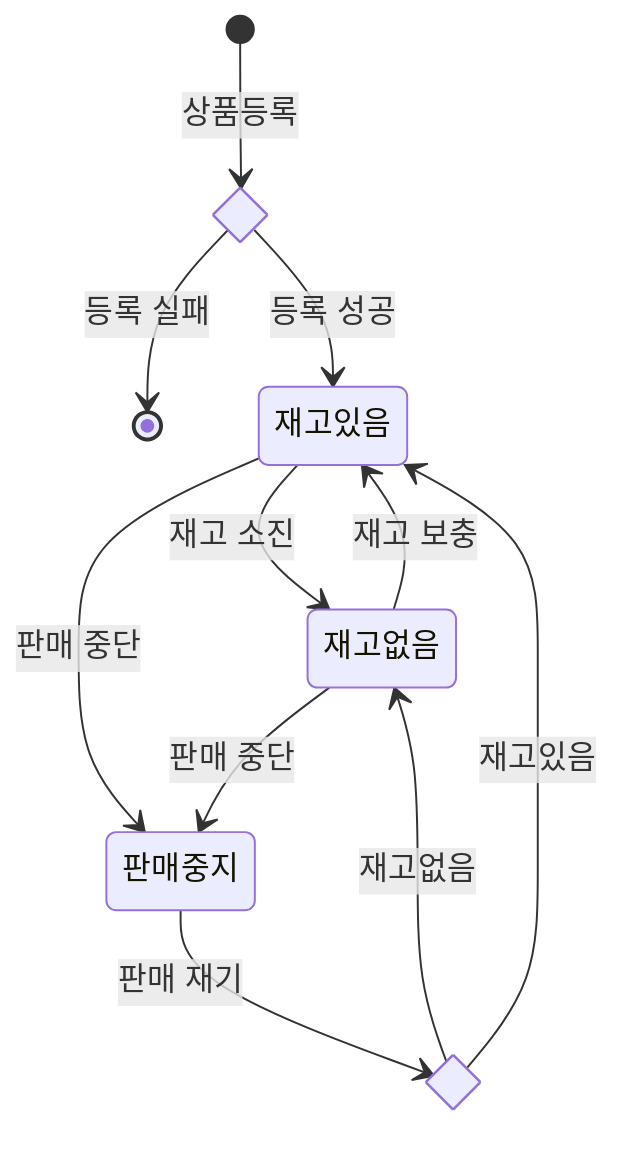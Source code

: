 stateDiagram-v2
	state 상품등록 <<choice>>
	[*] --> 상품등록 : 상품등록
	상품등록 --> [*] : 등록 실패
    상품등록 --> 재고있음 : 등록 성공
    재고있음 --> 재고없음 : 재고 소진
    재고있음 --> 판매중지 : 판매 중단
    재고없음 --> 재고있음 : 재고 보충
    재고없음 --> 판매중지 : 판매 중단
    state 재고 <<choice>>
    판매중지 --> 재고 : 판매 재기
    재고 --> 재고없음 : 재고없음
    재고 --> 재고있음 : 재고있음